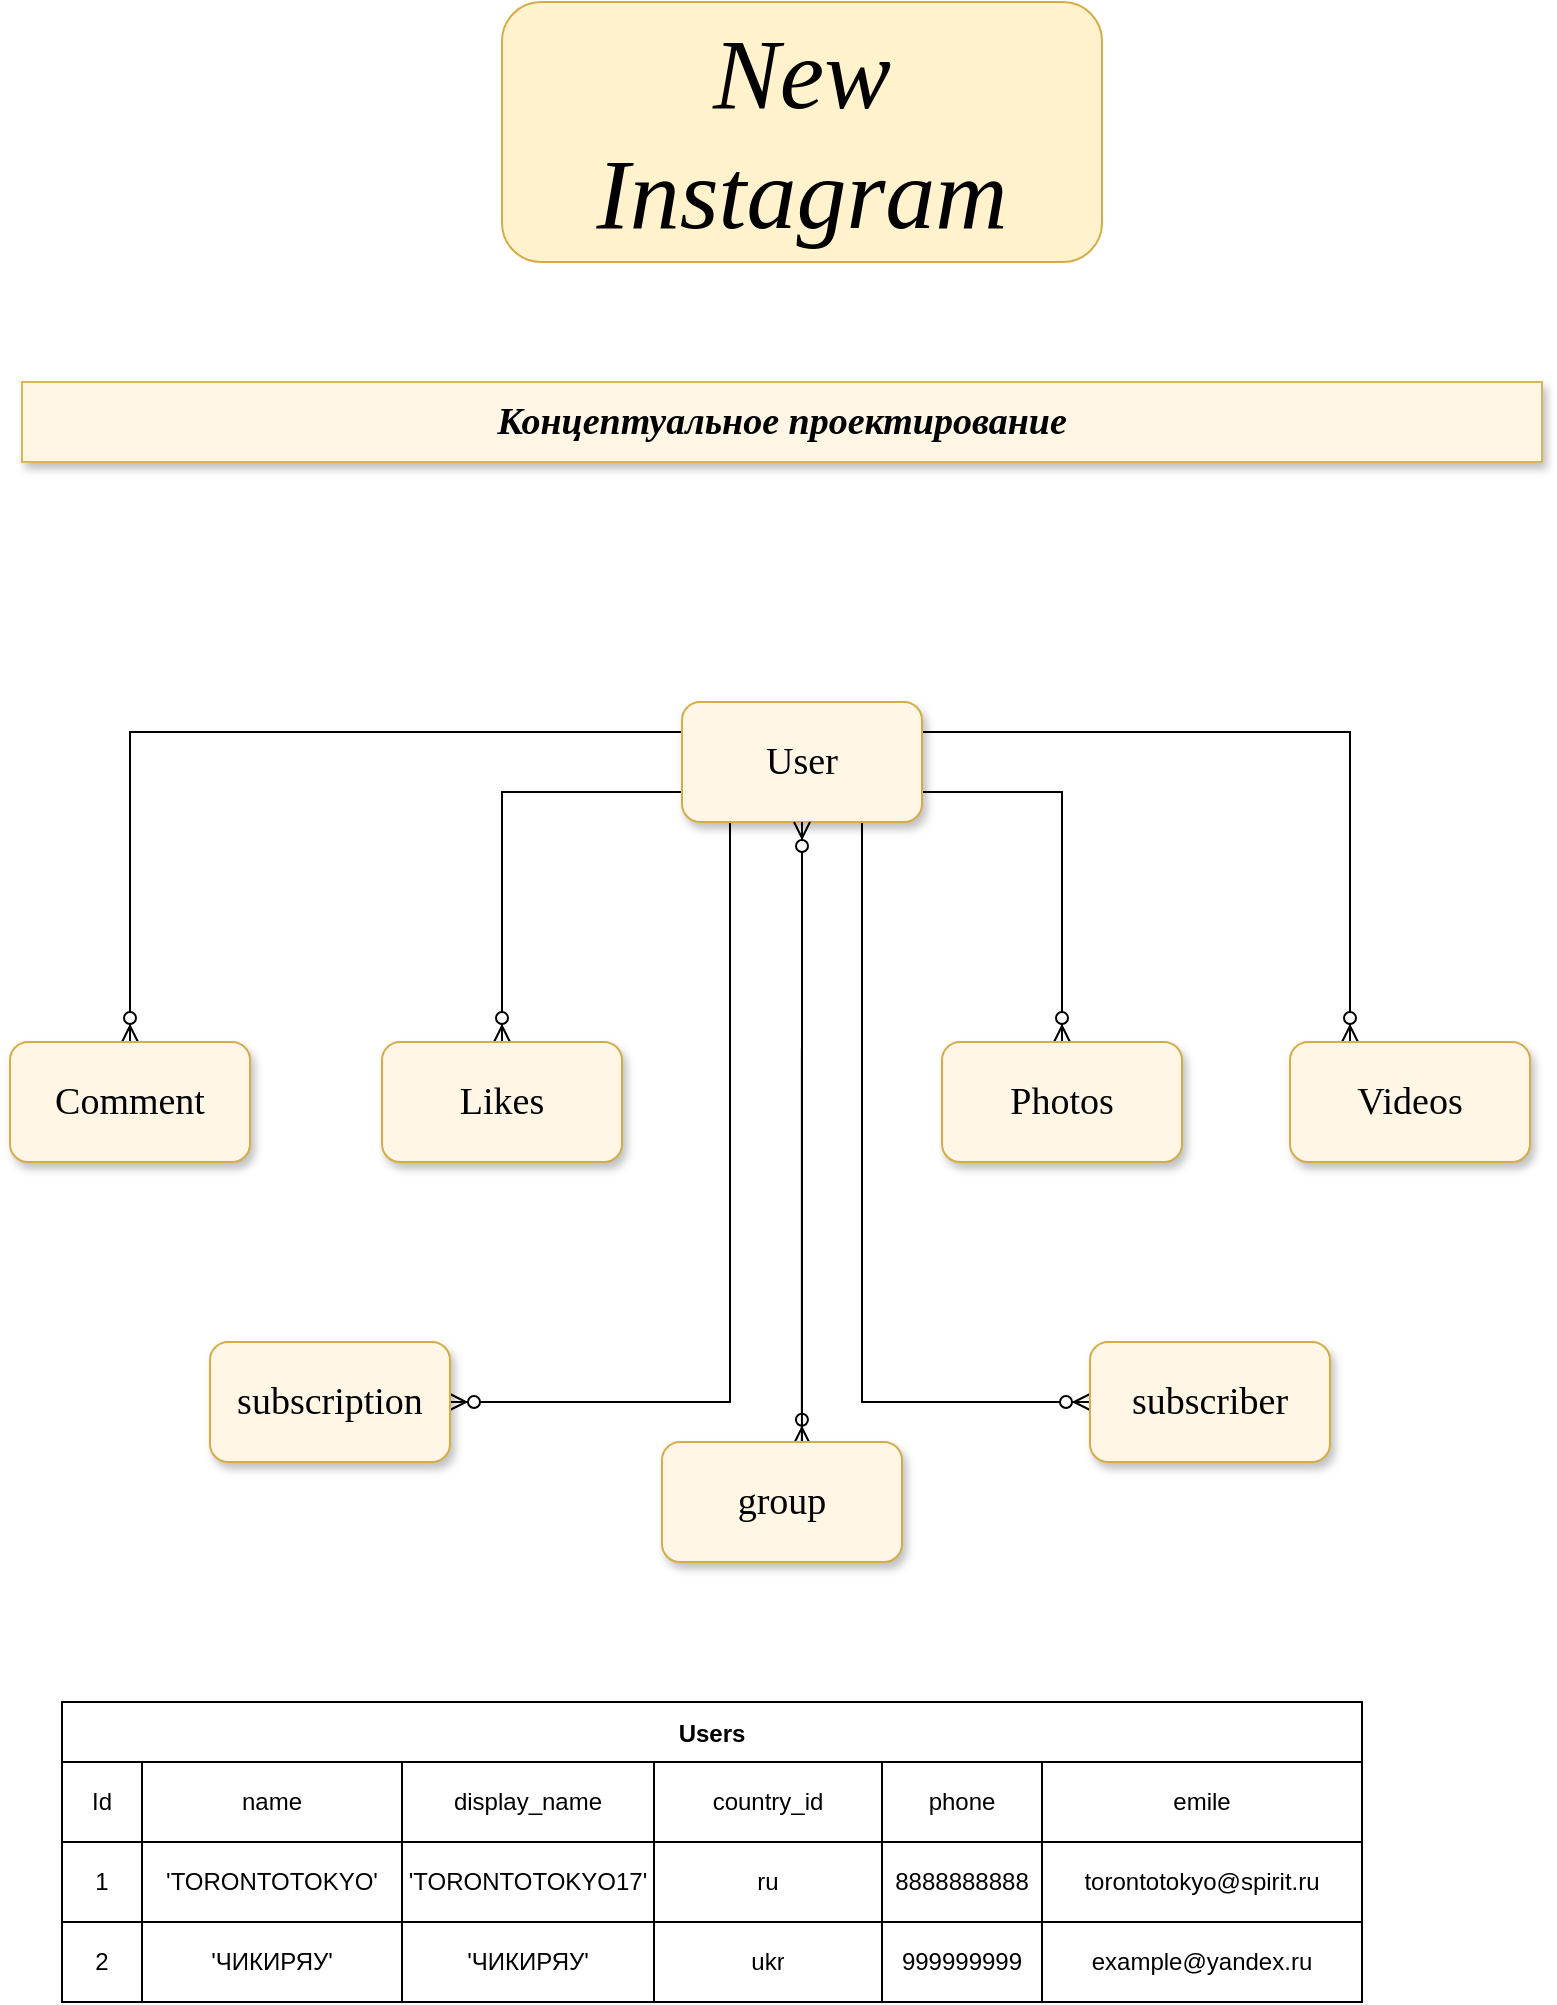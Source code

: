 <mxfile version="15.1.4" type="github">
  <diagram id="Rz3GIVtquo-JVCMN12t_" name="Page-1">
    <mxGraphModel dx="989" dy="607" grid="1" gridSize="10" guides="1" tooltips="1" connect="1" arrows="1" fold="1" page="1" pageScale="1" pageWidth="827" pageHeight="1169" math="0" shadow="0">
      <root>
        <mxCell id="0" />
        <mxCell id="1" parent="0" />
        <mxCell id="J84wWIYpIRQKEK9uiSm3-2" value="Users" style="shape=table;startSize=30;container=1;collapsible=0;childLayout=tableLayout;fontStyle=1;align=center;pointerEvents=1;" parent="1" vertex="1">
          <mxGeometry x="60" y="860" width="650" height="150" as="geometry" />
        </mxCell>
        <mxCell id="J84wWIYpIRQKEK9uiSm3-3" value="" style="shape=partialRectangle;html=1;whiteSpace=wrap;collapsible=0;dropTarget=0;pointerEvents=0;fillColor=none;top=0;left=0;bottom=0;right=0;points=[[0,0.5],[1,0.5]];portConstraint=eastwest;" parent="J84wWIYpIRQKEK9uiSm3-2" vertex="1">
          <mxGeometry y="30" width="650" height="40" as="geometry" />
        </mxCell>
        <mxCell id="J84wWIYpIRQKEK9uiSm3-4" value="Id" style="shape=partialRectangle;html=1;whiteSpace=wrap;connectable=0;fillColor=none;top=0;left=0;bottom=0;right=0;overflow=hidden;pointerEvents=1;" parent="J84wWIYpIRQKEK9uiSm3-3" vertex="1">
          <mxGeometry width="40" height="40" as="geometry" />
        </mxCell>
        <mxCell id="J84wWIYpIRQKEK9uiSm3-5" value="name" style="shape=partialRectangle;html=1;whiteSpace=wrap;connectable=0;fillColor=none;top=0;left=0;bottom=0;right=0;overflow=hidden;pointerEvents=1;" parent="J84wWIYpIRQKEK9uiSm3-3" vertex="1">
          <mxGeometry x="40" width="130" height="40" as="geometry" />
        </mxCell>
        <mxCell id="J84wWIYpIRQKEK9uiSm3-6" value="display_name" style="shape=partialRectangle;html=1;whiteSpace=wrap;connectable=0;fillColor=none;top=0;left=0;bottom=0;right=0;overflow=hidden;pointerEvents=1;" parent="J84wWIYpIRQKEK9uiSm3-3" vertex="1">
          <mxGeometry x="170" width="126" height="40" as="geometry" />
        </mxCell>
        <mxCell id="J84wWIYpIRQKEK9uiSm3-16" value="country_id" style="shape=partialRectangle;html=1;whiteSpace=wrap;connectable=0;fillColor=none;top=0;left=0;bottom=0;right=0;overflow=hidden;pointerEvents=1;" parent="J84wWIYpIRQKEK9uiSm3-3" vertex="1">
          <mxGeometry x="296" width="114" height="40" as="geometry" />
        </mxCell>
        <mxCell id="J84wWIYpIRQKEK9uiSm3-19" value="phone" style="shape=partialRectangle;html=1;whiteSpace=wrap;connectable=0;fillColor=none;top=0;left=0;bottom=0;right=0;overflow=hidden;pointerEvents=1;" parent="J84wWIYpIRQKEK9uiSm3-3" vertex="1">
          <mxGeometry x="410" width="80" height="40" as="geometry" />
        </mxCell>
        <mxCell id="J84wWIYpIRQKEK9uiSm3-22" value="emile" style="shape=partialRectangle;html=1;whiteSpace=wrap;connectable=0;fillColor=none;top=0;left=0;bottom=0;right=0;overflow=hidden;pointerEvents=1;" parent="J84wWIYpIRQKEK9uiSm3-3" vertex="1">
          <mxGeometry x="490" width="160" height="40" as="geometry" />
        </mxCell>
        <mxCell id="J84wWIYpIRQKEK9uiSm3-7" value="" style="shape=partialRectangle;html=1;whiteSpace=wrap;collapsible=0;dropTarget=0;pointerEvents=0;fillColor=none;top=0;left=0;bottom=0;right=0;points=[[0,0.5],[1,0.5]];portConstraint=eastwest;" parent="J84wWIYpIRQKEK9uiSm3-2" vertex="1">
          <mxGeometry y="70" width="650" height="40" as="geometry" />
        </mxCell>
        <mxCell id="J84wWIYpIRQKEK9uiSm3-8" value="1" style="shape=partialRectangle;html=1;whiteSpace=wrap;connectable=0;fillColor=none;top=0;left=0;bottom=0;right=0;overflow=hidden;pointerEvents=1;" parent="J84wWIYpIRQKEK9uiSm3-7" vertex="1">
          <mxGeometry width="40" height="40" as="geometry" />
        </mxCell>
        <mxCell id="J84wWIYpIRQKEK9uiSm3-9" value="&#39;TORONTOTOKYO&#39;" style="shape=partialRectangle;html=1;whiteSpace=wrap;connectable=0;fillColor=none;top=0;left=0;bottom=0;right=0;overflow=hidden;pointerEvents=1;" parent="J84wWIYpIRQKEK9uiSm3-7" vertex="1">
          <mxGeometry x="40" width="130" height="40" as="geometry" />
        </mxCell>
        <mxCell id="J84wWIYpIRQKEK9uiSm3-10" value="&#39;TORONTOTOKYO17&#39;" style="shape=partialRectangle;html=1;whiteSpace=wrap;connectable=0;fillColor=none;top=0;left=0;bottom=0;right=0;overflow=hidden;pointerEvents=1;" parent="J84wWIYpIRQKEK9uiSm3-7" vertex="1">
          <mxGeometry x="170" width="126" height="40" as="geometry" />
        </mxCell>
        <mxCell id="J84wWIYpIRQKEK9uiSm3-17" value="ru" style="shape=partialRectangle;html=1;whiteSpace=wrap;connectable=0;fillColor=none;top=0;left=0;bottom=0;right=0;overflow=hidden;pointerEvents=1;" parent="J84wWIYpIRQKEK9uiSm3-7" vertex="1">
          <mxGeometry x="296" width="114" height="40" as="geometry" />
        </mxCell>
        <mxCell id="J84wWIYpIRQKEK9uiSm3-20" value="8888888888" style="shape=partialRectangle;html=1;whiteSpace=wrap;connectable=0;fillColor=none;top=0;left=0;bottom=0;right=0;overflow=hidden;pointerEvents=1;" parent="J84wWIYpIRQKEK9uiSm3-7" vertex="1">
          <mxGeometry x="410" width="80" height="40" as="geometry" />
        </mxCell>
        <mxCell id="J84wWIYpIRQKEK9uiSm3-23" value="torontotokyo@spirit.ru" style="shape=partialRectangle;html=1;whiteSpace=wrap;connectable=0;fillColor=none;top=0;left=0;bottom=0;right=0;overflow=hidden;pointerEvents=1;" parent="J84wWIYpIRQKEK9uiSm3-7" vertex="1">
          <mxGeometry x="490" width="160" height="40" as="geometry" />
        </mxCell>
        <mxCell id="J84wWIYpIRQKEK9uiSm3-11" value="" style="shape=partialRectangle;html=1;whiteSpace=wrap;collapsible=0;dropTarget=0;pointerEvents=0;fillColor=none;top=0;left=0;bottom=0;right=0;points=[[0,0.5],[1,0.5]];portConstraint=eastwest;" parent="J84wWIYpIRQKEK9uiSm3-2" vertex="1">
          <mxGeometry y="110" width="650" height="40" as="geometry" />
        </mxCell>
        <mxCell id="J84wWIYpIRQKEK9uiSm3-12" value="2" style="shape=partialRectangle;html=1;whiteSpace=wrap;connectable=0;fillColor=none;top=0;left=0;bottom=0;right=0;overflow=hidden;pointerEvents=1;" parent="J84wWIYpIRQKEK9uiSm3-11" vertex="1">
          <mxGeometry width="40" height="40" as="geometry" />
        </mxCell>
        <mxCell id="J84wWIYpIRQKEK9uiSm3-13" value="&#39;ЧИКИРЯУ&#39;" style="shape=partialRectangle;html=1;whiteSpace=wrap;connectable=0;fillColor=none;top=0;left=0;bottom=0;right=0;overflow=hidden;pointerEvents=1;" parent="J84wWIYpIRQKEK9uiSm3-11" vertex="1">
          <mxGeometry x="40" width="130" height="40" as="geometry" />
        </mxCell>
        <mxCell id="J84wWIYpIRQKEK9uiSm3-14" value="&lt;span&gt;&#39;ЧИКИРЯУ&#39;&lt;/span&gt;" style="shape=partialRectangle;html=1;whiteSpace=wrap;connectable=0;fillColor=none;top=0;left=0;bottom=0;right=0;overflow=hidden;pointerEvents=1;" parent="J84wWIYpIRQKEK9uiSm3-11" vertex="1">
          <mxGeometry x="170" width="126" height="40" as="geometry" />
        </mxCell>
        <mxCell id="J84wWIYpIRQKEK9uiSm3-18" value="ukr" style="shape=partialRectangle;html=1;whiteSpace=wrap;connectable=0;fillColor=none;top=0;left=0;bottom=0;right=0;overflow=hidden;pointerEvents=1;" parent="J84wWIYpIRQKEK9uiSm3-11" vertex="1">
          <mxGeometry x="296" width="114" height="40" as="geometry" />
        </mxCell>
        <mxCell id="J84wWIYpIRQKEK9uiSm3-21" value="999999999" style="shape=partialRectangle;html=1;whiteSpace=wrap;connectable=0;fillColor=none;top=0;left=0;bottom=0;right=0;overflow=hidden;pointerEvents=1;" parent="J84wWIYpIRQKEK9uiSm3-11" vertex="1">
          <mxGeometry x="410" width="80" height="40" as="geometry" />
        </mxCell>
        <mxCell id="J84wWIYpIRQKEK9uiSm3-24" value="example@yandex.ru" style="shape=partialRectangle;html=1;whiteSpace=wrap;connectable=0;fillColor=none;top=0;left=0;bottom=0;right=0;overflow=hidden;pointerEvents=1;" parent="J84wWIYpIRQKEK9uiSm3-11" vertex="1">
          <mxGeometry x="490" width="160" height="40" as="geometry" />
        </mxCell>
        <UserObject label="&lt;font style=&quot;font-size: 50px&quot;&gt;New Instagram&lt;/font&gt;" link="https://youtu.be/a0NjDx5UJsg?t=54" linkTarget="_blank" id="J84wWIYpIRQKEK9uiSm3-34">
          <mxCell style="rounded=1;whiteSpace=wrap;html=1;fontFamily=Georgia;fontStyle=2;horizontal=1;align=center;fillColor=#fff2cc;strokeColor=#D6AC49;" parent="1" vertex="1">
            <mxGeometry x="280" y="10" width="300" height="130" as="geometry" />
          </mxCell>
        </UserObject>
        <mxCell id="J84wWIYpIRQKEK9uiSm3-43" value="&lt;p style=&quot;line-height: 150%; font-size: 19px;&quot;&gt;&lt;font style=&quot;font-size: 19px;&quot;&gt;Концептуальное проектирование&lt;/font&gt;&lt;/p&gt;" style="text;html=1;align=center;verticalAlign=middle;whiteSpace=wrap;rounded=0;shadow=1;strokeColor=#d6b656;fillColor=#FFF6E6;fontFamily=Georgia;fontStyle=3;fontSize=19;" parent="1" vertex="1">
          <mxGeometry x="40" y="200" width="760" height="40" as="geometry" />
        </mxCell>
        <mxCell id="HgxCiPOgafSefp3VaVC9-7" style="edgeStyle=orthogonalEdgeStyle;rounded=0;orthogonalLoop=1;jettySize=auto;html=1;exitX=1;exitY=0.75;exitDx=0;exitDy=0;entryX=0.5;entryY=0;entryDx=0;entryDy=0;fontFamily=Georgia;fontSize=19;endArrow=ERzeroToMany;endFill=1;" edge="1" parent="1" source="J84wWIYpIRQKEK9uiSm3-47" target="HgxCiPOgafSefp3VaVC9-2">
          <mxGeometry relative="1" as="geometry" />
        </mxCell>
        <mxCell id="HgxCiPOgafSefp3VaVC9-9" style="edgeStyle=orthogonalEdgeStyle;rounded=0;orthogonalLoop=1;jettySize=auto;html=1;exitX=1;exitY=0.25;exitDx=0;exitDy=0;entryX=0.25;entryY=0;entryDx=0;entryDy=0;fontFamily=Georgia;fontSize=19;endArrow=ERzeroToMany;endFill=1;" edge="1" parent="1" source="J84wWIYpIRQKEK9uiSm3-47" target="HgxCiPOgafSefp3VaVC9-4">
          <mxGeometry relative="1" as="geometry" />
        </mxCell>
        <mxCell id="HgxCiPOgafSefp3VaVC9-10" style="edgeStyle=orthogonalEdgeStyle;rounded=0;orthogonalLoop=1;jettySize=auto;html=1;exitX=0;exitY=0.25;exitDx=0;exitDy=0;entryX=0.5;entryY=0;entryDx=0;entryDy=0;fontFamily=Georgia;fontSize=19;endArrow=ERzeroToMany;endFill=1;" edge="1" parent="1" source="J84wWIYpIRQKEK9uiSm3-47" target="J84wWIYpIRQKEK9uiSm3-48">
          <mxGeometry relative="1" as="geometry" />
        </mxCell>
        <mxCell id="HgxCiPOgafSefp3VaVC9-11" style="edgeStyle=orthogonalEdgeStyle;rounded=0;orthogonalLoop=1;jettySize=auto;html=1;exitX=0;exitY=0.75;exitDx=0;exitDy=0;fontFamily=Georgia;fontSize=19;endArrow=ERzeroToMany;endFill=1;" edge="1" parent="1" source="J84wWIYpIRQKEK9uiSm3-47" target="HgxCiPOgafSefp3VaVC9-1">
          <mxGeometry relative="1" as="geometry" />
        </mxCell>
        <mxCell id="HgxCiPOgafSefp3VaVC9-13" style="edgeStyle=orthogonalEdgeStyle;rounded=0;orthogonalLoop=1;jettySize=auto;html=1;entryX=1;entryY=0.5;entryDx=0;entryDy=0;fontFamily=Georgia;fontSize=19;endArrow=ERzeroToMany;endFill=1;exitX=0.25;exitY=1;exitDx=0;exitDy=0;" edge="1" parent="1" source="J84wWIYpIRQKEK9uiSm3-47" target="HgxCiPOgafSefp3VaVC9-6">
          <mxGeometry relative="1" as="geometry">
            <mxPoint x="394" y="500" as="sourcePoint" />
            <Array as="points">
              <mxPoint x="394" y="710" />
            </Array>
          </mxGeometry>
        </mxCell>
        <mxCell id="HgxCiPOgafSefp3VaVC9-15" style="edgeStyle=orthogonalEdgeStyle;rounded=0;orthogonalLoop=1;jettySize=auto;html=1;exitX=0.75;exitY=1;exitDx=0;exitDy=0;entryX=0;entryY=0.5;entryDx=0;entryDy=0;fontFamily=Georgia;fontSize=19;endArrow=ERzeroToMany;endFill=1;" edge="1" parent="1" source="J84wWIYpIRQKEK9uiSm3-47" target="HgxCiPOgafSefp3VaVC9-5">
          <mxGeometry relative="1" as="geometry" />
        </mxCell>
        <mxCell id="HgxCiPOgafSefp3VaVC9-17" style="edgeStyle=orthogonalEdgeStyle;rounded=0;orthogonalLoop=1;jettySize=auto;html=1;exitX=0.5;exitY=1;exitDx=0;exitDy=0;entryX=0.583;entryY=0.015;entryDx=0;entryDy=0;entryPerimeter=0;fontFamily=Georgia;fontSize=19;endArrow=ERzeroToMany;endFill=1;" edge="1" parent="1" source="J84wWIYpIRQKEK9uiSm3-47" target="HgxCiPOgafSefp3VaVC9-16">
          <mxGeometry relative="1" as="geometry" />
        </mxCell>
        <mxCell id="J84wWIYpIRQKEK9uiSm3-47" value="User" style="rounded=1;whiteSpace=wrap;html=1;shadow=1;fontFamily=Georgia;fontSize=19;strokeColor=#D6AC49;fillColor=#FFF6E6;align=center;" parent="1" vertex="1">
          <mxGeometry x="370" y="360" width="120" height="60" as="geometry" />
        </mxCell>
        <mxCell id="J84wWIYpIRQKEK9uiSm3-48" value="Comment" style="rounded=1;whiteSpace=wrap;html=1;shadow=1;fontFamily=Georgia;fontSize=19;strokeColor=#D6AC49;fillColor=#FFF6E6;align=center;" parent="1" vertex="1">
          <mxGeometry x="34" y="530" width="120" height="60" as="geometry" />
        </mxCell>
        <mxCell id="HgxCiPOgafSefp3VaVC9-1" value="Likes" style="rounded=1;whiteSpace=wrap;html=1;shadow=1;fontFamily=Georgia;fontSize=19;strokeColor=#D6AC49;fillColor=#FFF6E6;align=center;" vertex="1" parent="1">
          <mxGeometry x="220" y="530" width="120" height="60" as="geometry" />
        </mxCell>
        <mxCell id="HgxCiPOgafSefp3VaVC9-2" value="Photos" style="rounded=1;whiteSpace=wrap;html=1;shadow=1;fontFamily=Georgia;fontSize=19;strokeColor=#D6AC49;fillColor=#FFF6E6;align=center;" vertex="1" parent="1">
          <mxGeometry x="500" y="530" width="120" height="60" as="geometry" />
        </mxCell>
        <mxCell id="HgxCiPOgafSefp3VaVC9-4" value="Videos" style="rounded=1;whiteSpace=wrap;html=1;shadow=1;fontFamily=Georgia;fontSize=19;strokeColor=#D6AC49;fillColor=#FFF6E6;align=center;" vertex="1" parent="1">
          <mxGeometry x="674" y="530" width="120" height="60" as="geometry" />
        </mxCell>
        <mxCell id="HgxCiPOgafSefp3VaVC9-5" value="subscriber" style="rounded=1;whiteSpace=wrap;html=1;shadow=1;fontFamily=Georgia;fontSize=19;strokeColor=#D6AC49;fillColor=#FFF6E6;align=center;" vertex="1" parent="1">
          <mxGeometry x="574" y="680" width="120" height="60" as="geometry" />
        </mxCell>
        <mxCell id="HgxCiPOgafSefp3VaVC9-6" value="subscription" style="rounded=1;whiteSpace=wrap;html=1;shadow=1;fontFamily=Georgia;fontSize=19;strokeColor=#D6AC49;fillColor=#FFF6E6;align=center;" vertex="1" parent="1">
          <mxGeometry x="134" y="680" width="120" height="60" as="geometry" />
        </mxCell>
        <mxCell id="HgxCiPOgafSefp3VaVC9-18" style="edgeStyle=orthogonalEdgeStyle;rounded=0;orthogonalLoop=1;jettySize=auto;html=1;exitX=0.583;exitY=0.03;exitDx=0;exitDy=0;entryX=0.5;entryY=1;entryDx=0;entryDy=0;fontFamily=Georgia;fontSize=19;endArrow=ERzeroToMany;endFill=1;exitPerimeter=0;" edge="1" parent="1" source="HgxCiPOgafSefp3VaVC9-16" target="J84wWIYpIRQKEK9uiSm3-47">
          <mxGeometry relative="1" as="geometry" />
        </mxCell>
        <mxCell id="HgxCiPOgafSefp3VaVC9-16" value="group" style="rounded=1;whiteSpace=wrap;html=1;shadow=1;fontFamily=Georgia;fontSize=19;strokeColor=#D6AC49;fillColor=#FFF6E6;align=center;" vertex="1" parent="1">
          <mxGeometry x="360" y="730" width="120" height="60" as="geometry" />
        </mxCell>
      </root>
    </mxGraphModel>
  </diagram>
</mxfile>
